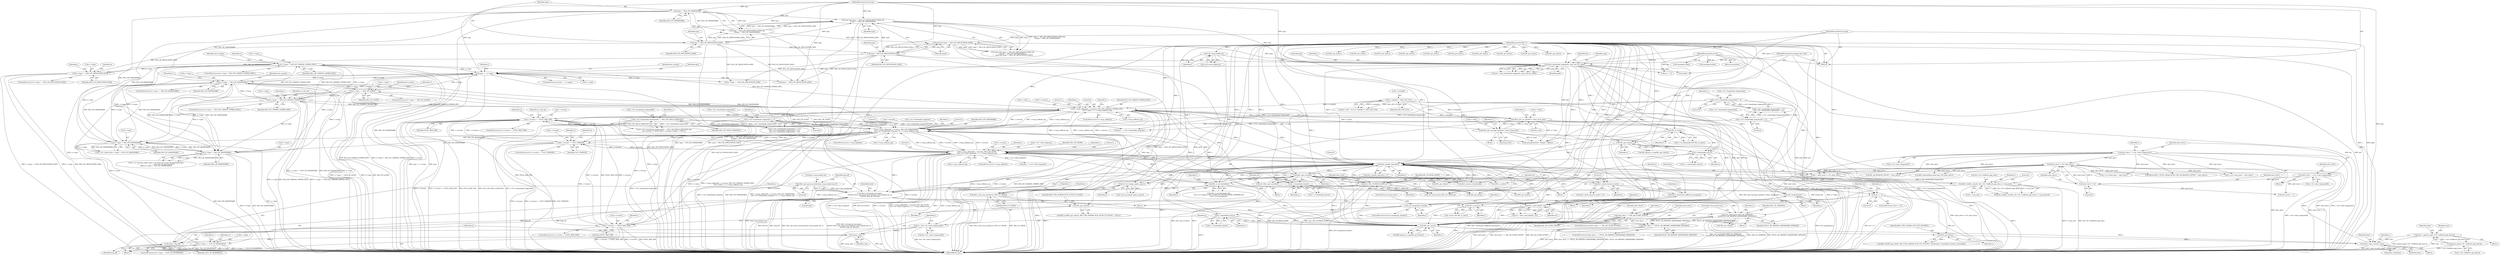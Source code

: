digraph "0_openssl_103b171d8fc282ef435f8de9afbf7782e312961f_3@pointer" {
"1000739" [label="(Call,rr->type == SSL3_RT_APPLICATION_DATA)"];
"1000732" [label="(Call,rr->type != SSL3_RT_CHANGE_CIPHER_SPEC)"];
"1000703" [label="(Call,rr->type == TLS1_RT_HEARTBEAT)"];
"1000672" [label="(Call,rr->type == SSL3_RT_ALERT)"];
"1000641" [label="(Call,rr->type == SSL3_RT_HANDSHAKE)"];
"1000473" [label="(Call,type == rr->type)"];
"1000216" [label="(Call,have_handshake_fragment(s, type, buf, len, peek))"];
"1000185" [label="(Call,ssl3_setup_buffers(s))"];
"1000157" [label="(MethodParameterIn,SSL *s)"];
"1000192" [label="(Call,type && (type != SSL3_RT_APPLICATION_DATA) && \n\t\t(type != SSL3_RT_HANDSHAKE))"];
"1000198" [label="(Call,type != SSL3_RT_HANDSHAKE)"];
"1000195" [label="(Call,type != SSL3_RT_APPLICATION_DATA)"];
"1000158" [label="(MethodParameterIn,int type)"];
"1000194" [label="(Call,(type != SSL3_RT_APPLICATION_DATA) && \n\t\t(type != SSL3_RT_HANDSHAKE))"];
"1000203" [label="(Call,type != SSL3_RT_APPLICATION_DATA)"];
"1000159" [label="(MethodParameterIn,unsigned char *buf)"];
"1000160" [label="(MethodParameterIn,int len)"];
"1000201" [label="(Call,peek && (type != SSL3_RT_APPLICATION_DATA))"];
"1000161" [label="(MethodParameterIn,int peek)"];
"1000401" [label="(Call,rr->type != SSL3_RT_HANDSHAKE)"];
"1000420" [label="(Call,rr->type != SSL3_RT_HANDSHAKE)"];
"1001305" [label="(Call,rr->type == SSL3_RT_CHANGE_CIPHER_SPEC)"];
"1001368" [label="(Call,s->msg_callback(0, s->version, SSL3_RT_CHANGE_CIPHER_SPEC, \n\t\t\t\trr->data, 1, s, s->msg_callback_arg))"];
"1001323" [label="(Call,s->version == DTLS1_BAD_VER)"];
"1000916" [label="(Call,s->msg_callback(0, s->version, SSL3_RT_HANDSHAKE, \n\t\t\t\ts->d1->handshake_fragment, 4, s, s->msg_callback_arg))"];
"1001598" [label="(Call,s->version == TLS1_VERSION)"];
"1001414" [label="(Call,s->version == DTLS1_BAD_VER)"];
"1001067" [label="(Call,s->msg_callback(0, s->version, SSL3_RT_ALERT, \n\t\t\t\ts->d1->alert_fragment, 2, s, s->msg_callback_arg))"];
"1000355" [label="(Call,dtls1_handle_timeout(s))"];
"1001220" [label="(Call,SSL_in_init(s))"];
"1001204" [label="(Call,dtls1_retransmit_message(s,\n\t\t\t\t\t\t\t\t\t\t dtls1_get_queue_priority(frag->msg_header.seq, 0),\n\t\t\t\t\t\t\t\t\t\t frag_off, &found))"];
"1000374" [label="(Call,dtls1_get_record(s))"];
"1001122" [label="(Call,cb(s, SSL_CB_READ_ALERT, j))"];
"1001115" [label="(Call,j = (alert_level << 8) | alert_descr)"];
"1001117" [label="(Call,(alert_level << 8) | alert_descr)"];
"1001118" [label="(Call,alert_level << 8)"];
"1001037" [label="(Call,alert_level = s->d1->alert_fragment[0])"];
"1001047" [label="(Call,alert_descr = s->d1->alert_fragment[1])"];
"1001206" [label="(Call,dtls1_get_queue_priority(frag->msg_header.seq, 0))"];
"1001201" [label="(Call,n2l3(p, frag_off))"];
"1001198" [label="(Call,n2s(p, seq))"];
"1001188" [label="(Call,*p = &(s->d1->alert_fragment[2]))"];
"1000971" [label="(Call,s->handshake_func(s))"];
"1000966" [label="(Call,ssl3_renegotiate_check(s))"];
"1000963" [label="(Call,ssl3_renegotiate(s))"];
"1000934" [label="(Call,SSL_is_init_finished(s))"];
"1000235" [label="(Call,SSL_get_rbio(s))"];
"1000231" [label="(Call,SSL_in_init(s))"];
"1000383" [label="(Call,dtls1_read_failed(s, ret))"];
"1000377" [label="(Call,ret <= 0)"];
"1000372" [label="(Call,ret=dtls1_get_record(s))"];
"1001535" [label="(Call,s->handshake_func(s))"];
"1000428" [label="(Call,dtls1_buffer_record(s, &(s->d1->buffered_app_data), rr->seq_num))"];
"1001223" [label="(Call,ssl3_send_alert(s,SSL3_AL_WARNING,\n\t\t\t\t\t\tDTLS1_AD_MISSING_HANDSHAKE_MESSAGE))"];
"1001181" [label="(Call,alert_descr == DTLS1_AD_MISSING_HANDSHAKE_MESSAGE)"];
"1001139" [label="(Call,alert_descr == SSL_AD_CLOSE_NOTIFY)"];
"1000259" [label="(Call,s->handshake_func(s))"];
"1001426" [label="(Call,SSL_get_wbio(s))"];
"1001410" [label="(Call,dtls1_reset_seq_numbers(s, SSL3_CC_READ))"];
"1001407" [label="(Call,ssl3_do_change_cipher_spec(s))"];
"1001485" [label="(Call,dtls1_retransmit_buffered_messages(s))"];
"1001479" [label="(Call,dtls1_check_timeout_num(s))"];
"1000344" [label="(Call,dtls1_copy_record(s, item))"];
"1000333" [label="(Call,SSL_get_rbio(s))"];
"1000321" [label="(Call,SSL_get_rbio(s))"];
"1000306" [label="(Call,item = pqueue_pop(s->d1->buffered_app_data.q))"];
"1000308" [label="(Call,pqueue_pop(s->d1->buffered_app_data.q))"];
"1000886" [label="(Call,s->d1->handshake_fragment[2] != 0)"];
"1000895" [label="(Call,s->d1->handshake_fragment[3] != 0)"];
"1000844" [label="(Call,s->d1->handshake_fragment[0] == SSL3_MT_HELLO_REQUEST)"];
"1000876" [label="(Call,s->d1->handshake_fragment[1] != 0)"];
"1001316" [label="(Call,dtls1_get_ccs_header(rr->data, &ccs_hdr))"];
"1001447" [label="(Call,dtls1_get_message_header(rr->data, &msg_hdr))"];
"1001344" [label="(Call,rr->data[0] != SSL3_MT_CCS)"];
"1001222" [label="(Block,)"];
"1001225" [label="(Identifier,SSL3_AL_WARNING)"];
"1000204" [label="(Identifier,type)"];
"1000890" [label="(Identifier,s)"];
"1000385" [label="(Identifier,ret)"];
"1000226" [label="(Call,!s->in_handshake && SSL_in_init(s))"];
"1001017" [label="(Call,SSL_get_rbio(s))"];
"1001116" [label="(Identifier,j)"];
"1001165" [label="(Call,SSL_get_rbio(s))"];
"1000645" [label="(Identifier,SSL3_RT_HANDSHAKE)"];
"1001305" [label="(Call,rr->type == SSL3_RT_CHANGE_CIPHER_SPEC)"];
"1001239" [label="(Call,s->s3->fatal_alert = alert_descr)"];
"1000573" [label="(Call,rr->type == SSL3_RT_APPLICATION_DATA)"];
"1000420" [label="(Call,rr->type != SSL3_RT_HANDSHAKE)"];
"1000722" [label="(Call,SSL_get_rbio(s))"];
"1001581" [label="(Call,SSL_get_rbio(s))"];
"1001080" [label="(Call,s->msg_callback_arg)"];
"1000967" [label="(Identifier,s)"];
"1001202" [label="(Identifier,p)"];
"1000203" [label="(Call,type != SSL3_RT_APPLICATION_DATA)"];
"1001451" [label="(Call,&msg_hdr)"];
"1001183" [label="(Identifier,DTLS1_AD_MISSING_HANDSHAKE_MESSAGE)"];
"1000642" [label="(Call,rr->type)"];
"1001406" [label="(Call,!ssl3_do_change_cipher_spec(s))"];
"1000484" [label="(Call,type == SSL3_RT_APPLICATION_DATA)"];
"1000963" [label="(Call,ssl3_renegotiate(s))"];
"1001246" [label="(Call,SSLerr(SSL_F_DTLS1_READ_BYTES, SSL_AD_REASON_OFFSET + alert_descr))"];
"1000257" [label="(Call,i=s->handshake_func(s))"];
"1000731" [label="(ControlStructure,if (rr->type != SSL3_RT_CHANGE_CIPHER_SPEC))"];
"1000357" [label="(Literal,0)"];
"1000970" [label="(Identifier,i)"];
"1000335" [label="(Identifier,BIO_CTRL_DGRAM_SCTP_SET_RCVINFO)"];
"1000630" [label="(Identifier,dest_maxlen)"];
"1000604" [label="(Call,SSL_get_rbio(s))"];
"1000738" [label="(ControlStructure,if (rr->type == SSL3_RT_APPLICATION_DATA))"];
"1001146" [label="(Call,SSL_get_rbio(s))"];
"1001123" [label="(Identifier,s)"];
"1001180" [label="(ControlStructure,if (alert_descr == DTLS1_AD_MISSING_HANDSHAKE_MESSAGE))"];
"1001374" [label="(Call,rr->data)"];
"1000704" [label="(Call,rr->type)"];
"1001445" [label="(Block,)"];
"1001370" [label="(Call,s->version)"];
"1001069" [label="(Call,s->version)"];
"1001079" [label="(Identifier,s)"];
"1000739" [label="(Call,rr->type == SSL3_RT_APPLICATION_DATA)"];
"1000710" [label="(Identifier,s)"];
"1000472" [label="(ControlStructure,if (type == rr->type))"];
"1000201" [label="(Call,peek && (type != SSL3_RT_APPLICATION_DATA))"];
"1000428" [label="(Call,dtls1_buffer_record(s, &(s->d1->buffered_app_data), rr->seq_num))"];
"1001149" [label="(Call,SSL_get_rbio(s))"];
"1001599" [label="(Call,s->version)"];
"1000375" [label="(Identifier,s)"];
"1000875" [label="(Call,(s->d1->handshake_fragment[1] != 0) ||\n\t\t\t(s->d1->handshake_fragment[2] != 0) ||\n\t\t\t(s->d1->handshake_fragment[3] != 0))"];
"1001407" [label="(Call,ssl3_do_change_cipher_spec(s))"];
"1000405" [label="(Identifier,SSL3_RT_HANDSHAKE)"];
"1000927" [label="(Literal,4)"];
"1001147" [label="(Identifier,s)"];
"1000332" [label="(Call,BIO_ctrl(SSL_get_rbio(s), BIO_CTRL_DGRAM_SCTP_SET_RCVINFO, sizeof(rdata->recordinfo), &rdata->recordinfo))"];
"1000676" [label="(Identifier,SSL3_RT_ALERT)"];
"1000473" [label="(Call,type == rr->type)"];
"1000260" [label="(Identifier,s)"];
"1000736" [label="(Identifier,SSL3_RT_CHANGE_CIPHER_SPEC)"];
"1001377" [label="(Literal,1)"];
"1000918" [label="(Call,s->version)"];
"1000371" [label="(Block,)"];
"1001456" [label="(Identifier,rr)"];
"1000876" [label="(Call,s->d1->handshake_fragment[1] != 0)"];
"1001073" [label="(Call,s->d1->alert_fragment)"];
"1001226" [label="(Identifier,DTLS1_AD_MISSING_HANDSHAKE_MESSAGE)"];
"1001203" [label="(Identifier,frag_off)"];
"1001214" [label="(Call,&found)"];
"1001415" [label="(Call,s->version)"];
"1000308" [label="(Call,pqueue_pop(s->d1->buffered_app_data.q))"];
"1000355" [label="(Call,dtls1_handle_timeout(s))"];
"1000972" [label="(Identifier,s)"];
"1001416" [label="(Identifier,s)"];
"1000322" [label="(Identifier,s)"];
"1000743" [label="(Identifier,SSL3_RT_APPLICATION_DATA)"];
"1001221" [label="(Identifier,s)"];
"1000185" [label="(Call,ssl3_setup_buffers(s))"];
"1000935" [label="(Identifier,s)"];
"1000199" [label="(Identifier,type)"];
"1001140" [label="(Identifier,alert_descr)"];
"1001323" [label="(Call,s->version == DTLS1_BAD_VER)"];
"1000570" [label="(Call,SSL_get_rbio(s))"];
"1001485" [label="(Call,dtls1_retransmit_buffered_messages(s))"];
"1001422" [label="(Identifier,s)"];
"1000679" [label="(Identifier,dest_maxlen)"];
"1000732" [label="(Call,rr->type != SSL3_RT_CHANGE_CIPHER_SPEC)"];
"1000734" [label="(Identifier,rr)"];
"1000596" [label="(Call,SSL_get_rbio(s))"];
"1000194" [label="(Call,(type != SSL3_RT_APPLICATION_DATA) && \n\t\t(type != SSL3_RT_HANDSHAKE))"];
"1001602" [label="(Identifier,TLS1_VERSION)"];
"1001378" [label="(Identifier,s)"];
"1001131" [label="(Call,s->s3->warn_alert = alert_descr)"];
"1001212" [label="(Literal,0)"];
"1000740" [label="(Call,rr->type)"];
"1000969" [label="(Call,i=s->handshake_func(s))"];
"1001606" [label="(Identifier,rr)"];
"1001533" [label="(Call,i=s->handshake_func(s))"];
"1000770" [label="(Identifier,al)"];
"1000671" [label="(ControlStructure,if (rr->type == SSL3_RT_ALERT))"];
"1001325" [label="(Identifier,s)"];
"1000885" [label="(Call,(s->d1->handshake_fragment[2] != 0) ||\n\t\t\t(s->d1->handshake_fragment[3] != 0))"];
"1000912" [label="(ControlStructure,if (s->msg_callback))"];
"1001121" [label="(Identifier,alert_descr)"];
"1001201" [label="(Call,n2l3(p, frag_off))"];
"1000424" [label="(Identifier,SSL3_RT_HANDSHAKE)"];
"1000884" [label="(Literal,0)"];
"1001119" [label="(Identifier,alert_level)"];
"1000381" [label="(Call,ret = dtls1_read_failed(s, ret))"];
"1000333" [label="(Call,SSL_get_rbio(s))"];
"1001344" [label="(Call,rr->data[0] != SSL3_MT_CCS)"];
"1001338" [label="(Call,(rr->off != 0) || (rr->data[0] != SSL3_MT_CCS))"];
"1000429" [label="(Identifier,s)"];
"1000159" [label="(MethodParameterIn,unsigned char *buf)"];
"1000198" [label="(Call,type != SSL3_RT_HANDSHAKE)"];
"1000191" [label="(Call,(type && (type != SSL3_RT_APPLICATION_DATA) && \n\t\t(type != SSL3_RT_HANDSHAKE)) ||\n\t    (peek && (type != SSL3_RT_APPLICATION_DATA)))"];
"1000537" [label="(Call,!peek)"];
"1001206" [label="(Call,dtls1_get_queue_priority(frag->msg_header.seq, 0))"];
"1000755" [label="(Call,SSL_get_rbio(s))"];
"1001248" [label="(Call,SSL_AD_REASON_OFFSET + alert_descr)"];
"1000439" [label="(Literal,0)"];
"1000922" [label="(Call,s->d1->handshake_fragment)"];
"1000217" [label="(Identifier,s)"];
"1001181" [label="(Call,alert_descr == DTLS1_AD_MISSING_HANDSHAKE_MESSAGE)"];
"1001486" [label="(Identifier,s)"];
"1000157" [label="(MethodParameterIn,SSL *s)"];
"1001125" [label="(Identifier,j)"];
"1001489" [label="(Identifier,rr)"];
"1000899" [label="(Identifier,s)"];
"1000345" [label="(Identifier,s)"];
"1000259" [label="(Call,s->handshake_func(s))"];
"1001707" [label="(MethodReturn,int)"];
"1000672" [label="(Call,rr->type == SSL3_RT_ALERT)"];
"1001418" [label="(Identifier,DTLS1_BAD_VER)"];
"1001204" [label="(Call,dtls1_retransmit_message(s,\n\t\t\t\t\t\t\t\t\t\t dtls1_get_queue_priority(frag->msg_header.seq, 0),\n\t\t\t\t\t\t\t\t\t\t frag_off, &found))"];
"1001217" [label="(Call,! found  && SSL_in_init(s))"];
"1000964" [label="(Identifier,s)"];
"1000376" [label="(ControlStructure,if (ret <= 0))"];
"1001536" [label="(Identifier,s)"];
"1000382" [label="(Identifier,ret)"];
"1000384" [label="(Identifier,s)"];
"1001200" [label="(Identifier,seq)"];
"1000235" [label="(Call,SSL_get_rbio(s))"];
"1000741" [label="(Identifier,rr)"];
"1001168" [label="(Call,SSL_get_rbio(s))"];
"1000306" [label="(Call,item = pqueue_pop(s->d1->buffered_app_data.q))"];
"1000733" [label="(Call,rr->type)"];
"1001414" [label="(Call,s->version == DTLS1_BAD_VER)"];
"1001190" [label="(Call,&(s->d1->alert_fragment[2]))"];
"1000843" [label="(Call,(s->d1->handshake_fragment[0] == SSL3_MT_HELLO_REQUEST) &&\n\t\t(s->session != NULL) && (s->session->cipher != NULL))"];
"1000886" [label="(Call,s->d1->handshake_fragment[2] != 0)"];
"1001189" [label="(Identifier,p)"];
"1000916" [label="(Call,s->msg_callback(0, s->version, SSL3_RT_HANDSHAKE, \n\t\t\t\ts->d1->handshake_fragment, 4, s, s->msg_callback_arg))"];
"1001410" [label="(Call,dtls1_reset_seq_numbers(s, SSL3_CC_READ))"];
"1001047" [label="(Call,alert_descr = s->d1->alert_fragment[1])"];
"1001072" [label="(Identifier,SSL3_RT_ALERT)"];
"1001120" [label="(Literal,8)"];
"1000232" [label="(Identifier,s)"];
"1001037" [label="(Call,alert_level = s->d1->alert_fragment[0])"];
"1000334" [label="(Identifier,s)"];
"1000216" [label="(Call,have_handshake_fragment(s, type, buf, len, peek))"];
"1001304" [label="(ControlStructure,if (rr->type == SSL3_RT_CHANGE_CIPHER_SPEC))"];
"1000474" [label="(Identifier,type)"];
"1001306" [label="(Call,rr->type)"];
"1000427" [label="(Call,dtls1_buffer_record(s, &(s->d1->buffered_app_data), rr->seq_num)<0)"];
"1001138" [label="(ControlStructure,if (alert_descr == SSL_AD_CLOSE_NOTIFY))"];
"1001124" [label="(Identifier,SSL_CB_READ_ALERT)"];
"1001476" [label="(Block,)"];
"1001223" [label="(Call,ssl3_send_alert(s,SSL3_AL_WARNING,\n\t\t\t\t\t\tDTLS1_AD_MISSING_HANDSHAKE_MESSAGE))"];
"1000705" [label="(Identifier,rr)"];
"1000971" [label="(Call,s->handshake_func(s))"];
"1000928" [label="(Identifier,s)"];
"1000379" [label="(Literal,0)"];
"1000655" [label="(Call,dest = s->d1->handshake_fragment)"];
"1000903" [label="(Literal,0)"];
"1001039" [label="(Call,s->d1->alert_fragment[0])"];
"1000161" [label="(MethodParameterIn,int peek)"];
"1001413" [label="(ControlStructure,if (s->version == DTLS1_BAD_VER))"];
"1001063" [label="(ControlStructure,if (s->msg_callback))"];
"1001184" [label="(Block,)"];
"1000951" [label="(Block,)"];
"1001480" [label="(Identifier,s)"];
"1001317" [label="(Call,rr->data)"];
"1001284" [label="(ControlStructure,goto start;)"];
"1000709" [label="(Call,dtls1_process_heartbeat(s))"];
"1001322" [label="(ControlStructure,if (s->version == DTLS1_BAD_VER))"];
"1000856" [label="(Identifier,s)"];
"1001425" [label="(Call,BIO_ctrl(SSL_get_wbio(s), BIO_CTRL_DGRAM_SCTP_AUTH_CCS_RCVD, 1, NULL))"];
"1000641" [label="(Call,rr->type == SSL3_RT_HANDSHAKE)"];
"1000200" [label="(Identifier,SSL3_RT_HANDSHAKE)"];
"1000186" [label="(Identifier,s)"];
"1000184" [label="(Call,!ssl3_setup_buffers(s))"];
"1001447" [label="(Call,dtls1_get_message_header(rr->data, &msg_hdr))"];
"1000525" [label="(Call,memcpy(buf,&(rr->data[rr->off]),n))"];
"1000934" [label="(Call,SSL_is_init_finished(s))"];
"1000195" [label="(Call,type != SSL3_RT_APPLICATION_DATA)"];
"1000383" [label="(Call,dtls1_read_failed(s, ret))"];
"1000966" [label="(Call,ssl3_renegotiate_check(s))"];
"1001327" [label="(Identifier,DTLS1_BAD_VER)"];
"1001114" [label="(Block,)"];
"1001141" [label="(Identifier,SSL_AD_CLOSE_NOTIFY)"];
"1000309" [label="(Call,s->d1->buffered_app_data.q)"];
"1000877" [label="(Call,s->d1->handshake_fragment[1])"];
"1001428" [label="(Identifier,BIO_CTRL_DGRAM_SCTP_AUTH_CCS_RCVD)"];
"1001364" [label="(ControlStructure,if (s->msg_callback))"];
"1001199" [label="(Identifier,p)"];
"1000377" [label="(Call,ret <= 0)"];
"1000344" [label="(Call,dtls1_copy_record(s, item))"];
"1001329" [label="(Identifier,ccs_hdr_len)"];
"1000844" [label="(Call,s->d1->handshake_fragment[0] == SSL3_MT_HELLO_REQUEST)"];
"1001597" [label="(ControlStructure,if (s->version == TLS1_VERSION))"];
"1000234" [label="(Call,BIO_dgram_is_sctp(SSL_get_rbio(s)))"];
"1000475" [label="(Call,rr->type)"];
"1000197" [label="(Identifier,SSL3_RT_APPLICATION_DATA)"];
"1001345" [label="(Call,rr->data[0])"];
"1000374" [label="(Call,dtls1_get_record(s))"];
"1001448" [label="(Call,rr->data)"];
"1000895" [label="(Call,s->d1->handshake_fragment[3] != 0)"];
"1000318" [label="(Block,)"];
"1000614" [label="(Call,SSL_get_rbio(s))"];
"1001220" [label="(Call,SSL_in_init(s))"];
"1001369" [label="(Literal,0)"];
"1001611" [label="(Identifier,al)"];
"1001067" [label="(Call,s->msg_callback(0, s->version, SSL3_RT_ALERT, \n\t\t\t\ts->d1->alert_fragment, 2, s, s->msg_callback_arg))"];
"1001408" [label="(Identifier,s)"];
"1001026" [label="(ControlStructure,goto start;)"];
"1000351" [label="(Call,pitem_free(item))"];
"1000522" [label="(Call,(unsigned int)len)"];
"1001478" [label="(Call,dtls1_check_timeout_num(s) < 0)"];
"1000158" [label="(MethodParameterIn,int type)"];
"1000196" [label="(Identifier,type)"];
"1001219" [label="(Identifier,found)"];
"1000346" [label="(Identifier,item)"];
"1000349" [label="(Identifier,item)"];
"1001139" [label="(Call,alert_descr == SSL_AD_CLOSE_NOTIFY)"];
"1000304" [label="(Block,)"];
"1000917" [label="(Literal,0)"];
"1001086" [label="(Identifier,s)"];
"1001128" [label="(Identifier,alert_level)"];
"1001115" [label="(Call,j = (alert_level << 8) | alert_descr)"];
"1000401" [label="(Call,rr->type != SSL3_RT_HANDSHAKE)"];
"1000725" [label="(Call,SSL_get_rbio(s))"];
"1001078" [label="(Literal,2)"];
"1000193" [label="(Identifier,type)"];
"1001309" [label="(Identifier,SSL3_RT_CHANGE_CIPHER_SPEC)"];
"1000896" [label="(Call,s->d1->handshake_fragment[3])"];
"1000320" [label="(Call,BIO_dgram_is_sctp(SSL_get_rbio(s)))"];
"1000414" [label="(Call,s->s3->change_cipher_spec /* set when we receive ChangeCipherSpec,\n\t                               * reset by ssl3_get_finished */\n\t\t&& (rr->type != SSL3_RT_HANDSHAKE))"];
"1001412" [label="(Identifier,SSL3_CC_READ)"];
"1001535" [label="(Call,s->handshake_func(s))"];
"1000921" [label="(Identifier,SSL3_RT_HANDSHAKE)"];
"1000192" [label="(Call,type && (type != SSL3_RT_APPLICATION_DATA) && \n\t\t(type != SSL3_RT_HANDSHAKE))"];
"1000378" [label="(Identifier,ret)"];
"1000599" [label="(Call,SSL_get_rbio(s))"];
"1001479" [label="(Call,dtls1_check_timeout_num(s))"];
"1000703" [label="(Call,rr->type == TLS1_RT_HEARTBEAT)"];
"1000321" [label="(Call,SSL_get_rbio(s))"];
"1001122" [label="(Call,cb(s, SSL_CB_READ_ALERT, j))"];
"1000220" [label="(Identifier,len)"];
"1000372" [label="(Call,ret=dtls1_get_record(s))"];
"1001205" [label="(Identifier,s)"];
"1001127" [label="(Call,alert_level == 1)"];
"1000436" [label="(Call,rr->seq_num)"];
"1000218" [label="(Identifier,type)"];
"1001224" [label="(Identifier,s)"];
"1001320" [label="(Call,&ccs_hdr)"];
"1001117" [label="(Call,(alert_level << 8) | alert_descr)"];
"1001350" [label="(Identifier,SSL3_MT_CCS)"];
"1001188" [label="(Call,*p = &(s->d1->alert_fragment[2]))"];
"1000941" [label="(Identifier,s)"];
"1000648" [label="(Identifier,dest_maxlen)"];
"1001598" [label="(Call,s->version == TLS1_VERSION)"];
"1000929" [label="(Call,s->msg_callback_arg)"];
"1000354" [label="(Call,dtls1_handle_timeout(s) > 0)"];
"1000640" [label="(ControlStructure,if (rr->type == SSL3_RT_HANDSHAKE))"];
"1001068" [label="(Literal,0)"];
"1001699" [label="(Call,ssl3_send_alert(s,SSL3_AL_FATAL,al))"];
"1001207" [label="(Call,frag->msg_header.seq)"];
"1000686" [label="(Call,dest = s->d1->alert_fragment)"];
"1000508" [label="(Call,(unsigned int)len)"];
"1001386" [label="(Identifier,s)"];
"1000219" [label="(Identifier,buf)"];
"1000933" [label="(Call,SSL_is_init_finished(s) &&\n\t\t\t!(s->s3->flags & SSL3_FLAGS_NO_RENEGOTIATE_CIPHERS) &&\n\t\t\t!s->s3->renegotiate)"];
"1001213" [label="(Identifier,frag_off)"];
"1000852" [label="(Identifier,SSL3_MT_HELLO_REQUEST)"];
"1000707" [label="(Identifier,TLS1_RT_HEARTBEAT)"];
"1000214" [label="(Call,ret = have_handshake_fragment(s, type, buf, len, peek))"];
"1000395" [label="(Call,s->d1->listen && rr->type != SSL3_RT_HANDSHAKE)"];
"1001048" [label="(Identifier,alert_descr)"];
"1001198" [label="(Call,n2s(p, seq))"];
"1001310" [label="(Block,)"];
"1001059" [label="(Identifier,s)"];
"1000205" [label="(Identifier,SSL3_RT_APPLICATION_DATA)"];
"1000402" [label="(Call,rr->type)"];
"1001251" [label="(Call,BIO_snprintf(tmp,sizeof tmp,\"%d\",alert_descr))"];
"1000501" [label="(Call,len <= 0)"];
"1000236" [label="(Identifier,s)"];
"1001038" [label="(Identifier,alert_level)"];
"1000674" [label="(Identifier,rr)"];
"1001481" [label="(Literal,0)"];
"1000845" [label="(Call,s->d1->handshake_fragment[0])"];
"1001411" [label="(Identifier,s)"];
"1001324" [label="(Call,s->version)"];
"1001427" [label="(Identifier,s)"];
"1000749" [label="(Identifier,s)"];
"1000221" [label="(Identifier,peek)"];
"1000231" [label="(Call,SSL_in_init(s))"];
"1000356" [label="(Identifier,s)"];
"1000373" [label="(Identifier,ret)"];
"1000887" [label="(Call,s->d1->handshake_fragment[2])"];
"1000482" [label="(Identifier,s)"];
"1001118" [label="(Call,alert_level << 8)"];
"1001316" [label="(Call,dtls1_get_ccs_header(rr->data, &ccs_hdr))"];
"1001437" [label="(Identifier,s)"];
"1001182" [label="(Identifier,alert_descr)"];
"1001426" [label="(Call,SSL_get_wbio(s))"];
"1000894" [label="(Literal,0)"];
"1000430" [label="(Call,&(s->d1->buffered_app_data))"];
"1000702" [label="(ControlStructure,if (rr->type == TLS1_RT_HEARTBEAT))"];
"1000504" [label="(Return,return(len);)"];
"1000421" [label="(Call,rr->type)"];
"1000965" [label="(ControlStructure,if (ssl3_renegotiate_check(s)))"];
"1001373" [label="(Identifier,SSL3_RT_CHANGE_CIPHER_SPEC)"];
"1001379" [label="(Call,s->msg_callback_arg)"];
"1000398" [label="(Identifier,s)"];
"1000673" [label="(Call,rr->type)"];
"1000317" [label="(Identifier,item)"];
"1000160" [label="(MethodParameterIn,int len)"];
"1001049" [label="(Call,s->d1->alert_fragment[1])"];
"1000307" [label="(Identifier,item)"];
"1000202" [label="(Identifier,peek)"];
"1000481" [label="(Call,SSL_in_init(s))"];
"1001314" [label="(Identifier,ccs_hdr_len)"];
"1001335" [label="(Identifier,rr)"];
"1001368" [label="(Call,s->msg_callback(0, s->version, SSL3_RT_CHANGE_CIPHER_SPEC, \n\t\t\t\trr->data, 1, s, s->msg_callback_arg))"];
"1001035" [label="(Block,)"];
"1000778" [label="(Identifier,dest_maxlen)"];
"1000739" -> "1000738"  [label="AST: "];
"1000739" -> "1000743"  [label="CFG: "];
"1000740" -> "1000739"  [label="AST: "];
"1000743" -> "1000739"  [label="AST: "];
"1000749" -> "1000739"  [label="CFG: "];
"1000770" -> "1000739"  [label="CFG: "];
"1000739" -> "1001707"  [label="DDG: rr->type == SSL3_RT_APPLICATION_DATA"];
"1000739" -> "1001707"  [label="DDG: rr->type"];
"1000739" -> "1001707"  [label="DDG: SSL3_RT_APPLICATION_DATA"];
"1000732" -> "1000739"  [label="DDG: rr->type"];
"1000195" -> "1000739"  [label="DDG: SSL3_RT_APPLICATION_DATA"];
"1000203" -> "1000739"  [label="DDG: SSL3_RT_APPLICATION_DATA"];
"1000732" -> "1000731"  [label="AST: "];
"1000732" -> "1000736"  [label="CFG: "];
"1000733" -> "1000732"  [label="AST: "];
"1000736" -> "1000732"  [label="AST: "];
"1000741" -> "1000732"  [label="CFG: "];
"1000778" -> "1000732"  [label="CFG: "];
"1000732" -> "1001707"  [label="DDG: SSL3_RT_CHANGE_CIPHER_SPEC"];
"1000732" -> "1001707"  [label="DDG: rr->type != SSL3_RT_CHANGE_CIPHER_SPEC"];
"1000732" -> "1001707"  [label="DDG: rr->type"];
"1000732" -> "1000401"  [label="DDG: rr->type"];
"1000732" -> "1000420"  [label="DDG: rr->type"];
"1000732" -> "1000473"  [label="DDG: rr->type"];
"1000703" -> "1000732"  [label="DDG: rr->type"];
"1001368" -> "1000732"  [label="DDG: SSL3_RT_CHANGE_CIPHER_SPEC"];
"1001305" -> "1000732"  [label="DDG: SSL3_RT_CHANGE_CIPHER_SPEC"];
"1000732" -> "1001305"  [label="DDG: rr->type"];
"1000732" -> "1001305"  [label="DDG: SSL3_RT_CHANGE_CIPHER_SPEC"];
"1000703" -> "1000702"  [label="AST: "];
"1000703" -> "1000707"  [label="CFG: "];
"1000704" -> "1000703"  [label="AST: "];
"1000707" -> "1000703"  [label="AST: "];
"1000710" -> "1000703"  [label="CFG: "];
"1000734" -> "1000703"  [label="CFG: "];
"1000703" -> "1001707"  [label="DDG: rr->type == TLS1_RT_HEARTBEAT"];
"1000703" -> "1001707"  [label="DDG: TLS1_RT_HEARTBEAT"];
"1000703" -> "1001707"  [label="DDG: rr->type"];
"1000672" -> "1000703"  [label="DDG: rr->type"];
"1000672" -> "1000671"  [label="AST: "];
"1000672" -> "1000676"  [label="CFG: "];
"1000673" -> "1000672"  [label="AST: "];
"1000676" -> "1000672"  [label="AST: "];
"1000679" -> "1000672"  [label="CFG: "];
"1000705" -> "1000672"  [label="CFG: "];
"1000672" -> "1001707"  [label="DDG: SSL3_RT_ALERT"];
"1000672" -> "1001707"  [label="DDG: rr->type == SSL3_RT_ALERT"];
"1000672" -> "1001707"  [label="DDG: rr->type"];
"1000672" -> "1000401"  [label="DDG: rr->type"];
"1000672" -> "1000420"  [label="DDG: rr->type"];
"1000672" -> "1000473"  [label="DDG: rr->type"];
"1000641" -> "1000672"  [label="DDG: rr->type"];
"1001067" -> "1000672"  [label="DDG: SSL3_RT_ALERT"];
"1000672" -> "1001067"  [label="DDG: SSL3_RT_ALERT"];
"1000672" -> "1001305"  [label="DDG: rr->type"];
"1000641" -> "1000640"  [label="AST: "];
"1000641" -> "1000645"  [label="CFG: "];
"1000642" -> "1000641"  [label="AST: "];
"1000645" -> "1000641"  [label="AST: "];
"1000648" -> "1000641"  [label="CFG: "];
"1000674" -> "1000641"  [label="CFG: "];
"1000641" -> "1001707"  [label="DDG: rr->type == SSL3_RT_HANDSHAKE"];
"1000641" -> "1001707"  [label="DDG: SSL3_RT_HANDSHAKE"];
"1000641" -> "1001707"  [label="DDG: rr->type"];
"1000641" -> "1000401"  [label="DDG: rr->type"];
"1000641" -> "1000401"  [label="DDG: SSL3_RT_HANDSHAKE"];
"1000641" -> "1000420"  [label="DDG: rr->type"];
"1000641" -> "1000420"  [label="DDG: SSL3_RT_HANDSHAKE"];
"1000641" -> "1000473"  [label="DDG: rr->type"];
"1000473" -> "1000641"  [label="DDG: rr->type"];
"1000401" -> "1000641"  [label="DDG: SSL3_RT_HANDSHAKE"];
"1000198" -> "1000641"  [label="DDG: SSL3_RT_HANDSHAKE"];
"1000916" -> "1000641"  [label="DDG: SSL3_RT_HANDSHAKE"];
"1000420" -> "1000641"  [label="DDG: SSL3_RT_HANDSHAKE"];
"1000641" -> "1000916"  [label="DDG: SSL3_RT_HANDSHAKE"];
"1000641" -> "1001305"  [label="DDG: rr->type"];
"1000473" -> "1000472"  [label="AST: "];
"1000473" -> "1000475"  [label="CFG: "];
"1000474" -> "1000473"  [label="AST: "];
"1000475" -> "1000473"  [label="AST: "];
"1000482" -> "1000473"  [label="CFG: "];
"1000630" -> "1000473"  [label="CFG: "];
"1000473" -> "1001707"  [label="DDG: type"];
"1000473" -> "1001707"  [label="DDG: rr->type"];
"1000473" -> "1001707"  [label="DDG: type == rr->type"];
"1000216" -> "1000473"  [label="DDG: type"];
"1000158" -> "1000473"  [label="DDG: type"];
"1000401" -> "1000473"  [label="DDG: rr->type"];
"1000420" -> "1000473"  [label="DDG: rr->type"];
"1001305" -> "1000473"  [label="DDG: rr->type"];
"1000473" -> "1000484"  [label="DDG: type"];
"1000473" -> "1000573"  [label="DDG: rr->type"];
"1000216" -> "1000214"  [label="AST: "];
"1000216" -> "1000221"  [label="CFG: "];
"1000217" -> "1000216"  [label="AST: "];
"1000218" -> "1000216"  [label="AST: "];
"1000219" -> "1000216"  [label="AST: "];
"1000220" -> "1000216"  [label="AST: "];
"1000221" -> "1000216"  [label="AST: "];
"1000214" -> "1000216"  [label="CFG: "];
"1000216" -> "1001707"  [label="DDG: peek"];
"1000216" -> "1001707"  [label="DDG: buf"];
"1000216" -> "1001707"  [label="DDG: s"];
"1000216" -> "1001707"  [label="DDG: type"];
"1000216" -> "1001707"  [label="DDG: len"];
"1000216" -> "1000214"  [label="DDG: type"];
"1000216" -> "1000214"  [label="DDG: s"];
"1000216" -> "1000214"  [label="DDG: buf"];
"1000216" -> "1000214"  [label="DDG: peek"];
"1000216" -> "1000214"  [label="DDG: len"];
"1000185" -> "1000216"  [label="DDG: s"];
"1000157" -> "1000216"  [label="DDG: s"];
"1000192" -> "1000216"  [label="DDG: type"];
"1000203" -> "1000216"  [label="DDG: type"];
"1000158" -> "1000216"  [label="DDG: type"];
"1000159" -> "1000216"  [label="DDG: buf"];
"1000160" -> "1000216"  [label="DDG: len"];
"1000201" -> "1000216"  [label="DDG: peek"];
"1000161" -> "1000216"  [label="DDG: peek"];
"1000216" -> "1000231"  [label="DDG: s"];
"1000216" -> "1000235"  [label="DDG: s"];
"1000216" -> "1000259"  [label="DDG: s"];
"1000216" -> "1000321"  [label="DDG: s"];
"1000216" -> "1000355"  [label="DDG: s"];
"1000216" -> "1000501"  [label="DDG: len"];
"1000216" -> "1000525"  [label="DDG: buf"];
"1000216" -> "1000537"  [label="DDG: peek"];
"1000185" -> "1000184"  [label="AST: "];
"1000185" -> "1000186"  [label="CFG: "];
"1000186" -> "1000185"  [label="AST: "];
"1000184" -> "1000185"  [label="CFG: "];
"1000185" -> "1001707"  [label="DDG: s"];
"1000185" -> "1000184"  [label="DDG: s"];
"1000157" -> "1000185"  [label="DDG: s"];
"1000157" -> "1000156"  [label="AST: "];
"1000157" -> "1001707"  [label="DDG: s"];
"1000157" -> "1000231"  [label="DDG: s"];
"1000157" -> "1000235"  [label="DDG: s"];
"1000157" -> "1000259"  [label="DDG: s"];
"1000157" -> "1000321"  [label="DDG: s"];
"1000157" -> "1000333"  [label="DDG: s"];
"1000157" -> "1000344"  [label="DDG: s"];
"1000157" -> "1000355"  [label="DDG: s"];
"1000157" -> "1000374"  [label="DDG: s"];
"1000157" -> "1000383"  [label="DDG: s"];
"1000157" -> "1000428"  [label="DDG: s"];
"1000157" -> "1000481"  [label="DDG: s"];
"1000157" -> "1000570"  [label="DDG: s"];
"1000157" -> "1000596"  [label="DDG: s"];
"1000157" -> "1000599"  [label="DDG: s"];
"1000157" -> "1000604"  [label="DDG: s"];
"1000157" -> "1000614"  [label="DDG: s"];
"1000157" -> "1000709"  [label="DDG: s"];
"1000157" -> "1000722"  [label="DDG: s"];
"1000157" -> "1000725"  [label="DDG: s"];
"1000157" -> "1000755"  [label="DDG: s"];
"1000157" -> "1000916"  [label="DDG: s"];
"1000157" -> "1000934"  [label="DDG: s"];
"1000157" -> "1000963"  [label="DDG: s"];
"1000157" -> "1000966"  [label="DDG: s"];
"1000157" -> "1000971"  [label="DDG: s"];
"1000157" -> "1001017"  [label="DDG: s"];
"1000157" -> "1001067"  [label="DDG: s"];
"1000157" -> "1001122"  [label="DDG: s"];
"1000157" -> "1001146"  [label="DDG: s"];
"1000157" -> "1001149"  [label="DDG: s"];
"1000157" -> "1001165"  [label="DDG: s"];
"1000157" -> "1001168"  [label="DDG: s"];
"1000157" -> "1001204"  [label="DDG: s"];
"1000157" -> "1001220"  [label="DDG: s"];
"1000157" -> "1001223"  [label="DDG: s"];
"1000157" -> "1001368"  [label="DDG: s"];
"1000157" -> "1001407"  [label="DDG: s"];
"1000157" -> "1001410"  [label="DDG: s"];
"1000157" -> "1001426"  [label="DDG: s"];
"1000157" -> "1001479"  [label="DDG: s"];
"1000157" -> "1001485"  [label="DDG: s"];
"1000157" -> "1001535"  [label="DDG: s"];
"1000157" -> "1001581"  [label="DDG: s"];
"1000157" -> "1001699"  [label="DDG: s"];
"1000192" -> "1000191"  [label="AST: "];
"1000192" -> "1000193"  [label="CFG: "];
"1000192" -> "1000194"  [label="CFG: "];
"1000193" -> "1000192"  [label="AST: "];
"1000194" -> "1000192"  [label="AST: "];
"1000202" -> "1000192"  [label="CFG: "];
"1000191" -> "1000192"  [label="CFG: "];
"1000192" -> "1001707"  [label="DDG: (type != SSL3_RT_APPLICATION_DATA) && \n\t\t(type != SSL3_RT_HANDSHAKE)"];
"1000192" -> "1001707"  [label="DDG: type"];
"1000192" -> "1000191"  [label="DDG: type"];
"1000192" -> "1000191"  [label="DDG: (type != SSL3_RT_APPLICATION_DATA) && \n\t\t(type != SSL3_RT_HANDSHAKE)"];
"1000198" -> "1000192"  [label="DDG: type"];
"1000195" -> "1000192"  [label="DDG: type"];
"1000158" -> "1000192"  [label="DDG: type"];
"1000194" -> "1000192"  [label="DDG: type != SSL3_RT_APPLICATION_DATA"];
"1000194" -> "1000192"  [label="DDG: type != SSL3_RT_HANDSHAKE"];
"1000192" -> "1000203"  [label="DDG: type"];
"1000198" -> "1000194"  [label="AST: "];
"1000198" -> "1000200"  [label="CFG: "];
"1000199" -> "1000198"  [label="AST: "];
"1000200" -> "1000198"  [label="AST: "];
"1000194" -> "1000198"  [label="CFG: "];
"1000198" -> "1001707"  [label="DDG: SSL3_RT_HANDSHAKE"];
"1000198" -> "1000194"  [label="DDG: type"];
"1000198" -> "1000194"  [label="DDG: SSL3_RT_HANDSHAKE"];
"1000195" -> "1000198"  [label="DDG: type"];
"1000158" -> "1000198"  [label="DDG: type"];
"1000198" -> "1000401"  [label="DDG: SSL3_RT_HANDSHAKE"];
"1000198" -> "1000420"  [label="DDG: SSL3_RT_HANDSHAKE"];
"1000195" -> "1000194"  [label="AST: "];
"1000195" -> "1000197"  [label="CFG: "];
"1000196" -> "1000195"  [label="AST: "];
"1000197" -> "1000195"  [label="AST: "];
"1000199" -> "1000195"  [label="CFG: "];
"1000194" -> "1000195"  [label="CFG: "];
"1000195" -> "1001707"  [label="DDG: SSL3_RT_APPLICATION_DATA"];
"1000195" -> "1000194"  [label="DDG: type"];
"1000195" -> "1000194"  [label="DDG: SSL3_RT_APPLICATION_DATA"];
"1000158" -> "1000195"  [label="DDG: type"];
"1000195" -> "1000203"  [label="DDG: SSL3_RT_APPLICATION_DATA"];
"1000195" -> "1000484"  [label="DDG: SSL3_RT_APPLICATION_DATA"];
"1000195" -> "1000573"  [label="DDG: SSL3_RT_APPLICATION_DATA"];
"1000158" -> "1000156"  [label="AST: "];
"1000158" -> "1001707"  [label="DDG: type"];
"1000158" -> "1000203"  [label="DDG: type"];
"1000158" -> "1000484"  [label="DDG: type"];
"1000194" -> "1001707"  [label="DDG: type != SSL3_RT_APPLICATION_DATA"];
"1000194" -> "1001707"  [label="DDG: type != SSL3_RT_HANDSHAKE"];
"1000194" -> "1000201"  [label="DDG: type != SSL3_RT_APPLICATION_DATA"];
"1000203" -> "1000201"  [label="AST: "];
"1000203" -> "1000205"  [label="CFG: "];
"1000204" -> "1000203"  [label="AST: "];
"1000205" -> "1000203"  [label="AST: "];
"1000201" -> "1000203"  [label="CFG: "];
"1000203" -> "1001707"  [label="DDG: SSL3_RT_APPLICATION_DATA"];
"1000203" -> "1001707"  [label="DDG: type"];
"1000203" -> "1000201"  [label="DDG: type"];
"1000203" -> "1000201"  [label="DDG: SSL3_RT_APPLICATION_DATA"];
"1000203" -> "1000484"  [label="DDG: SSL3_RT_APPLICATION_DATA"];
"1000203" -> "1000573"  [label="DDG: SSL3_RT_APPLICATION_DATA"];
"1000159" -> "1000156"  [label="AST: "];
"1000159" -> "1001707"  [label="DDG: buf"];
"1000159" -> "1000525"  [label="DDG: buf"];
"1000160" -> "1000156"  [label="AST: "];
"1000160" -> "1001707"  [label="DDG: len"];
"1000160" -> "1000501"  [label="DDG: len"];
"1000160" -> "1000504"  [label="DDG: len"];
"1000160" -> "1000508"  [label="DDG: len"];
"1000160" -> "1000522"  [label="DDG: len"];
"1000201" -> "1000191"  [label="AST: "];
"1000201" -> "1000202"  [label="CFG: "];
"1000202" -> "1000201"  [label="AST: "];
"1000191" -> "1000201"  [label="CFG: "];
"1000201" -> "1001707"  [label="DDG: type != SSL3_RT_APPLICATION_DATA"];
"1000201" -> "1001707"  [label="DDG: peek"];
"1000201" -> "1000191"  [label="DDG: peek"];
"1000201" -> "1000191"  [label="DDG: type != SSL3_RT_APPLICATION_DATA"];
"1000161" -> "1000201"  [label="DDG: peek"];
"1000161" -> "1000156"  [label="AST: "];
"1000161" -> "1001707"  [label="DDG: peek"];
"1000161" -> "1000537"  [label="DDG: peek"];
"1000401" -> "1000395"  [label="AST: "];
"1000401" -> "1000405"  [label="CFG: "];
"1000402" -> "1000401"  [label="AST: "];
"1000405" -> "1000401"  [label="AST: "];
"1000395" -> "1000401"  [label="CFG: "];
"1000401" -> "1001707"  [label="DDG: SSL3_RT_HANDSHAKE"];
"1000401" -> "1001707"  [label="DDG: rr->type"];
"1000401" -> "1000395"  [label="DDG: rr->type"];
"1000401" -> "1000395"  [label="DDG: SSL3_RT_HANDSHAKE"];
"1000420" -> "1000401"  [label="DDG: rr->type"];
"1000420" -> "1000401"  [label="DDG: SSL3_RT_HANDSHAKE"];
"1001305" -> "1000401"  [label="DDG: rr->type"];
"1000916" -> "1000401"  [label="DDG: SSL3_RT_HANDSHAKE"];
"1000401" -> "1000420"  [label="DDG: rr->type"];
"1000401" -> "1000420"  [label="DDG: SSL3_RT_HANDSHAKE"];
"1000420" -> "1000414"  [label="AST: "];
"1000420" -> "1000424"  [label="CFG: "];
"1000421" -> "1000420"  [label="AST: "];
"1000424" -> "1000420"  [label="AST: "];
"1000414" -> "1000420"  [label="CFG: "];
"1000420" -> "1001707"  [label="DDG: SSL3_RT_HANDSHAKE"];
"1000420" -> "1001707"  [label="DDG: rr->type"];
"1000420" -> "1000414"  [label="DDG: rr->type"];
"1000420" -> "1000414"  [label="DDG: SSL3_RT_HANDSHAKE"];
"1001305" -> "1000420"  [label="DDG: rr->type"];
"1000916" -> "1000420"  [label="DDG: SSL3_RT_HANDSHAKE"];
"1001305" -> "1001304"  [label="AST: "];
"1001305" -> "1001309"  [label="CFG: "];
"1001306" -> "1001305"  [label="AST: "];
"1001309" -> "1001305"  [label="AST: "];
"1001314" -> "1001305"  [label="CFG: "];
"1001437" -> "1001305"  [label="CFG: "];
"1001305" -> "1001707"  [label="DDG: SSL3_RT_CHANGE_CIPHER_SPEC"];
"1001305" -> "1001707"  [label="DDG: rr->type == SSL3_RT_CHANGE_CIPHER_SPEC"];
"1001305" -> "1001707"  [label="DDG: rr->type"];
"1001368" -> "1001305"  [label="DDG: SSL3_RT_CHANGE_CIPHER_SPEC"];
"1001305" -> "1001368"  [label="DDG: SSL3_RT_CHANGE_CIPHER_SPEC"];
"1001368" -> "1001364"  [label="AST: "];
"1001368" -> "1001379"  [label="CFG: "];
"1001369" -> "1001368"  [label="AST: "];
"1001370" -> "1001368"  [label="AST: "];
"1001373" -> "1001368"  [label="AST: "];
"1001374" -> "1001368"  [label="AST: "];
"1001377" -> "1001368"  [label="AST: "];
"1001378" -> "1001368"  [label="AST: "];
"1001379" -> "1001368"  [label="AST: "];
"1001386" -> "1001368"  [label="CFG: "];
"1001368" -> "1001707"  [label="DDG: SSL3_RT_CHANGE_CIPHER_SPEC"];
"1001368" -> "1001707"  [label="DDG: rr->data"];
"1001368" -> "1001707"  [label="DDG: s->version"];
"1001368" -> "1001707"  [label="DDG: s->msg_callback(0, s->version, SSL3_RT_CHANGE_CIPHER_SPEC, \n\t\t\t\trr->data, 1, s, s->msg_callback_arg)"];
"1001368" -> "1001707"  [label="DDG: s->msg_callback_arg"];
"1001368" -> "1000321"  [label="DDG: s"];
"1001368" -> "1000355"  [label="DDG: s"];
"1001368" -> "1000525"  [label="DDG: rr->data"];
"1001368" -> "1000916"  [label="DDG: s->version"];
"1001368" -> "1000916"  [label="DDG: s->msg_callback_arg"];
"1001368" -> "1001067"  [label="DDG: s->version"];
"1001368" -> "1001067"  [label="DDG: s->msg_callback_arg"];
"1001368" -> "1001316"  [label="DDG: rr->data"];
"1001368" -> "1001323"  [label="DDG: s->version"];
"1001323" -> "1001368"  [label="DDG: s->version"];
"1001316" -> "1001368"  [label="DDG: rr->data"];
"1001344" -> "1001368"  [label="DDG: rr->data[0]"];
"1000355" -> "1001368"  [label="DDG: s"];
"1000374" -> "1001368"  [label="DDG: s"];
"1001067" -> "1001368"  [label="DDG: s->msg_callback_arg"];
"1000916" -> "1001368"  [label="DDG: s->msg_callback_arg"];
"1001368" -> "1001407"  [label="DDG: s"];
"1001368" -> "1001414"  [label="DDG: s->version"];
"1001368" -> "1001447"  [label="DDG: rr->data"];
"1001368" -> "1001598"  [label="DDG: s->version"];
"1001323" -> "1001322"  [label="AST: "];
"1001323" -> "1001327"  [label="CFG: "];
"1001324" -> "1001323"  [label="AST: "];
"1001327" -> "1001323"  [label="AST: "];
"1001329" -> "1001323"  [label="CFG: "];
"1001335" -> "1001323"  [label="CFG: "];
"1001323" -> "1001707"  [label="DDG: s->version"];
"1001323" -> "1001707"  [label="DDG: s->version == DTLS1_BAD_VER"];
"1001323" -> "1001707"  [label="DDG: DTLS1_BAD_VER"];
"1001323" -> "1000916"  [label="DDG: s->version"];
"1001323" -> "1001067"  [label="DDG: s->version"];
"1000916" -> "1001323"  [label="DDG: s->version"];
"1001598" -> "1001323"  [label="DDG: s->version"];
"1001414" -> "1001323"  [label="DDG: s->version"];
"1001414" -> "1001323"  [label="DDG: DTLS1_BAD_VER"];
"1001067" -> "1001323"  [label="DDG: s->version"];
"1001323" -> "1001414"  [label="DDG: s->version"];
"1001323" -> "1001414"  [label="DDG: DTLS1_BAD_VER"];
"1001323" -> "1001598"  [label="DDG: s->version"];
"1000916" -> "1000912"  [label="AST: "];
"1000916" -> "1000929"  [label="CFG: "];
"1000917" -> "1000916"  [label="AST: "];
"1000918" -> "1000916"  [label="AST: "];
"1000921" -> "1000916"  [label="AST: "];
"1000922" -> "1000916"  [label="AST: "];
"1000927" -> "1000916"  [label="AST: "];
"1000928" -> "1000916"  [label="AST: "];
"1000929" -> "1000916"  [label="AST: "];
"1000935" -> "1000916"  [label="CFG: "];
"1000916" -> "1001707"  [label="DDG: s->version"];
"1000916" -> "1001707"  [label="DDG: SSL3_RT_HANDSHAKE"];
"1000916" -> "1001707"  [label="DDG: s->msg_callback(0, s->version, SSL3_RT_HANDSHAKE, \n\t\t\t\ts->d1->handshake_fragment, 4, s, s->msg_callback_arg)"];
"1000916" -> "1001707"  [label="DDG: s->msg_callback_arg"];
"1000916" -> "1001707"  [label="DDG: s->d1->handshake_fragment"];
"1001598" -> "1000916"  [label="DDG: s->version"];
"1001414" -> "1000916"  [label="DDG: s->version"];
"1001067" -> "1000916"  [label="DDG: s->version"];
"1001067" -> "1000916"  [label="DDG: s->msg_callback_arg"];
"1000886" -> "1000916"  [label="DDG: s->d1->handshake_fragment[2]"];
"1000895" -> "1000916"  [label="DDG: s->d1->handshake_fragment[3]"];
"1000844" -> "1000916"  [label="DDG: s->d1->handshake_fragment[0]"];
"1000876" -> "1000916"  [label="DDG: s->d1->handshake_fragment[1]"];
"1000355" -> "1000916"  [label="DDG: s"];
"1000374" -> "1000916"  [label="DDG: s"];
"1000916" -> "1000934"  [label="DDG: s"];
"1000916" -> "1001067"  [label="DDG: s->version"];
"1000916" -> "1001067"  [label="DDG: s->msg_callback_arg"];
"1000916" -> "1001598"  [label="DDG: s->version"];
"1001598" -> "1001597"  [label="AST: "];
"1001598" -> "1001602"  [label="CFG: "];
"1001599" -> "1001598"  [label="AST: "];
"1001602" -> "1001598"  [label="AST: "];
"1001606" -> "1001598"  [label="CFG: "];
"1001611" -> "1001598"  [label="CFG: "];
"1001598" -> "1001707"  [label="DDG: TLS1_VERSION"];
"1001598" -> "1001707"  [label="DDG: s->version"];
"1001598" -> "1001707"  [label="DDG: s->version == TLS1_VERSION"];
"1001598" -> "1001067"  [label="DDG: s->version"];
"1001414" -> "1001598"  [label="DDG: s->version"];
"1001067" -> "1001598"  [label="DDG: s->version"];
"1001414" -> "1001413"  [label="AST: "];
"1001414" -> "1001418"  [label="CFG: "];
"1001415" -> "1001414"  [label="AST: "];
"1001418" -> "1001414"  [label="AST: "];
"1001422" -> "1001414"  [label="CFG: "];
"1001427" -> "1001414"  [label="CFG: "];
"1001414" -> "1001707"  [label="DDG: s->version"];
"1001414" -> "1001707"  [label="DDG: DTLS1_BAD_VER"];
"1001414" -> "1001707"  [label="DDG: s->version == DTLS1_BAD_VER"];
"1001414" -> "1001067"  [label="DDG: s->version"];
"1001067" -> "1001063"  [label="AST: "];
"1001067" -> "1001080"  [label="CFG: "];
"1001068" -> "1001067"  [label="AST: "];
"1001069" -> "1001067"  [label="AST: "];
"1001072" -> "1001067"  [label="AST: "];
"1001073" -> "1001067"  [label="AST: "];
"1001078" -> "1001067"  [label="AST: "];
"1001079" -> "1001067"  [label="AST: "];
"1001080" -> "1001067"  [label="AST: "];
"1001086" -> "1001067"  [label="CFG: "];
"1001067" -> "1001707"  [label="DDG: s->msg_callback_arg"];
"1001067" -> "1001707"  [label="DDG: s->d1->alert_fragment"];
"1001067" -> "1001707"  [label="DDG: SSL3_RT_ALERT"];
"1001067" -> "1001707"  [label="DDG: s->version"];
"1001067" -> "1001707"  [label="DDG: s->msg_callback(0, s->version, SSL3_RT_ALERT, \n\t\t\t\ts->d1->alert_fragment, 2, s, s->msg_callback_arg)"];
"1001067" -> "1001707"  [label="DDG: s"];
"1001067" -> "1000321"  [label="DDG: s"];
"1001067" -> "1000355"  [label="DDG: s"];
"1001067" -> "1000686"  [label="DDG: s->d1->alert_fragment"];
"1000355" -> "1001067"  [label="DDG: s"];
"1000374" -> "1001067"  [label="DDG: s"];
"1001067" -> "1001122"  [label="DDG: s"];
"1001067" -> "1001146"  [label="DDG: s"];
"1001067" -> "1001188"  [label="DDG: s->d1->alert_fragment"];
"1001067" -> "1001204"  [label="DDG: s"];
"1001067" -> "1001699"  [label="DDG: s"];
"1000355" -> "1000354"  [label="AST: "];
"1000355" -> "1000356"  [label="CFG: "];
"1000356" -> "1000355"  [label="AST: "];
"1000357" -> "1000355"  [label="CFG: "];
"1000355" -> "1001707"  [label="DDG: s"];
"1000355" -> "1000321"  [label="DDG: s"];
"1000355" -> "1000354"  [label="DDG: s"];
"1001220" -> "1000355"  [label="DDG: s"];
"1000971" -> "1000355"  [label="DDG: s"];
"1000374" -> "1000355"  [label="DDG: s"];
"1000934" -> "1000355"  [label="DDG: s"];
"1001204" -> "1000355"  [label="DDG: s"];
"1000235" -> "1000355"  [label="DDG: s"];
"1000383" -> "1000355"  [label="DDG: s"];
"1000966" -> "1000355"  [label="DDG: s"];
"1001535" -> "1000355"  [label="DDG: s"];
"1000231" -> "1000355"  [label="DDG: s"];
"1000428" -> "1000355"  [label="DDG: s"];
"1001223" -> "1000355"  [label="DDG: s"];
"1000259" -> "1000355"  [label="DDG: s"];
"1001122" -> "1000355"  [label="DDG: s"];
"1001426" -> "1000355"  [label="DDG: s"];
"1001485" -> "1000355"  [label="DDG: s"];
"1000344" -> "1000355"  [label="DDG: s"];
"1000355" -> "1000374"  [label="DDG: s"];
"1000355" -> "1000428"  [label="DDG: s"];
"1000355" -> "1000481"  [label="DDG: s"];
"1000355" -> "1000709"  [label="DDG: s"];
"1000355" -> "1000755"  [label="DDG: s"];
"1000355" -> "1000934"  [label="DDG: s"];
"1000355" -> "1001122"  [label="DDG: s"];
"1000355" -> "1001146"  [label="DDG: s"];
"1000355" -> "1001204"  [label="DDG: s"];
"1000355" -> "1001407"  [label="DDG: s"];
"1000355" -> "1001479"  [label="DDG: s"];
"1000355" -> "1001535"  [label="DDG: s"];
"1000355" -> "1001699"  [label="DDG: s"];
"1001220" -> "1001217"  [label="AST: "];
"1001220" -> "1001221"  [label="CFG: "];
"1001221" -> "1001220"  [label="AST: "];
"1001217" -> "1001220"  [label="CFG: "];
"1001220" -> "1000321"  [label="DDG: s"];
"1001220" -> "1001217"  [label="DDG: s"];
"1001204" -> "1001220"  [label="DDG: s"];
"1001220" -> "1001223"  [label="DDG: s"];
"1001204" -> "1001184"  [label="AST: "];
"1001204" -> "1001214"  [label="CFG: "];
"1001205" -> "1001204"  [label="AST: "];
"1001206" -> "1001204"  [label="AST: "];
"1001213" -> "1001204"  [label="AST: "];
"1001214" -> "1001204"  [label="AST: "];
"1001219" -> "1001204"  [label="CFG: "];
"1001204" -> "1001707"  [label="DDG: frag_off"];
"1001204" -> "1001707"  [label="DDG: dtls1_get_queue_priority(frag->msg_header.seq, 0)"];
"1001204" -> "1001707"  [label="DDG: dtls1_retransmit_message(s,\n\t\t\t\t\t\t\t\t\t\t dtls1_get_queue_priority(frag->msg_header.seq, 0),\n\t\t\t\t\t\t\t\t\t\t frag_off, &found)"];
"1001204" -> "1001707"  [label="DDG: &found"];
"1001204" -> "1000321"  [label="DDG: s"];
"1001204" -> "1001201"  [label="DDG: frag_off"];
"1000374" -> "1001204"  [label="DDG: s"];
"1001122" -> "1001204"  [label="DDG: s"];
"1001206" -> "1001204"  [label="DDG: frag->msg_header.seq"];
"1001206" -> "1001204"  [label="DDG: 0"];
"1001201" -> "1001204"  [label="DDG: frag_off"];
"1001204" -> "1001223"  [label="DDG: s"];
"1000374" -> "1000372"  [label="AST: "];
"1000374" -> "1000375"  [label="CFG: "];
"1000375" -> "1000374"  [label="AST: "];
"1000372" -> "1000374"  [label="CFG: "];
"1000374" -> "1001707"  [label="DDG: s"];
"1000374" -> "1000321"  [label="DDG: s"];
"1000374" -> "1000372"  [label="DDG: s"];
"1000374" -> "1000383"  [label="DDG: s"];
"1000374" -> "1000428"  [label="DDG: s"];
"1000374" -> "1000481"  [label="DDG: s"];
"1000374" -> "1000709"  [label="DDG: s"];
"1000374" -> "1000755"  [label="DDG: s"];
"1000374" -> "1000934"  [label="DDG: s"];
"1000374" -> "1001122"  [label="DDG: s"];
"1000374" -> "1001146"  [label="DDG: s"];
"1000374" -> "1001407"  [label="DDG: s"];
"1000374" -> "1001479"  [label="DDG: s"];
"1000374" -> "1001535"  [label="DDG: s"];
"1000374" -> "1001699"  [label="DDG: s"];
"1001122" -> "1001114"  [label="AST: "];
"1001122" -> "1001125"  [label="CFG: "];
"1001123" -> "1001122"  [label="AST: "];
"1001124" -> "1001122"  [label="AST: "];
"1001125" -> "1001122"  [label="AST: "];
"1001128" -> "1001122"  [label="CFG: "];
"1001122" -> "1001707"  [label="DDG: SSL_CB_READ_ALERT"];
"1001122" -> "1001707"  [label="DDG: s"];
"1001122" -> "1001707"  [label="DDG: cb(s, SSL_CB_READ_ALERT, j)"];
"1001122" -> "1001707"  [label="DDG: j"];
"1001122" -> "1000321"  [label="DDG: s"];
"1001115" -> "1001122"  [label="DDG: j"];
"1001122" -> "1001146"  [label="DDG: s"];
"1001122" -> "1001699"  [label="DDG: s"];
"1001115" -> "1001114"  [label="AST: "];
"1001115" -> "1001117"  [label="CFG: "];
"1001116" -> "1001115"  [label="AST: "];
"1001117" -> "1001115"  [label="AST: "];
"1001123" -> "1001115"  [label="CFG: "];
"1001115" -> "1001707"  [label="DDG: (alert_level << 8) | alert_descr"];
"1001117" -> "1001115"  [label="DDG: alert_level << 8"];
"1001117" -> "1001115"  [label="DDG: alert_descr"];
"1001117" -> "1001121"  [label="CFG: "];
"1001118" -> "1001117"  [label="AST: "];
"1001121" -> "1001117"  [label="AST: "];
"1001117" -> "1001707"  [label="DDG: alert_descr"];
"1001117" -> "1001707"  [label="DDG: alert_level << 8"];
"1001118" -> "1001117"  [label="DDG: alert_level"];
"1001118" -> "1001117"  [label="DDG: 8"];
"1001047" -> "1001117"  [label="DDG: alert_descr"];
"1001117" -> "1001131"  [label="DDG: alert_descr"];
"1001117" -> "1001139"  [label="DDG: alert_descr"];
"1001117" -> "1001239"  [label="DDG: alert_descr"];
"1001117" -> "1001246"  [label="DDG: alert_descr"];
"1001117" -> "1001248"  [label="DDG: alert_descr"];
"1001117" -> "1001251"  [label="DDG: alert_descr"];
"1001118" -> "1001120"  [label="CFG: "];
"1001119" -> "1001118"  [label="AST: "];
"1001120" -> "1001118"  [label="AST: "];
"1001121" -> "1001118"  [label="CFG: "];
"1001037" -> "1001118"  [label="DDG: alert_level"];
"1001118" -> "1001127"  [label="DDG: alert_level"];
"1001037" -> "1001035"  [label="AST: "];
"1001037" -> "1001039"  [label="CFG: "];
"1001038" -> "1001037"  [label="AST: "];
"1001039" -> "1001037"  [label="AST: "];
"1001048" -> "1001037"  [label="CFG: "];
"1001037" -> "1001707"  [label="DDG: s->d1->alert_fragment[0]"];
"1001037" -> "1001127"  [label="DDG: alert_level"];
"1001047" -> "1001035"  [label="AST: "];
"1001047" -> "1001049"  [label="CFG: "];
"1001048" -> "1001047"  [label="AST: "];
"1001049" -> "1001047"  [label="AST: "];
"1001059" -> "1001047"  [label="CFG: "];
"1001047" -> "1001707"  [label="DDG: s->d1->alert_fragment[1]"];
"1001047" -> "1001707"  [label="DDG: alert_descr"];
"1001047" -> "1001131"  [label="DDG: alert_descr"];
"1001047" -> "1001139"  [label="DDG: alert_descr"];
"1001047" -> "1001239"  [label="DDG: alert_descr"];
"1001047" -> "1001246"  [label="DDG: alert_descr"];
"1001047" -> "1001248"  [label="DDG: alert_descr"];
"1001047" -> "1001251"  [label="DDG: alert_descr"];
"1001206" -> "1001212"  [label="CFG: "];
"1001207" -> "1001206"  [label="AST: "];
"1001212" -> "1001206"  [label="AST: "];
"1001213" -> "1001206"  [label="CFG: "];
"1001206" -> "1001707"  [label="DDG: frag->msg_header.seq"];
"1001201" -> "1001184"  [label="AST: "];
"1001201" -> "1001203"  [label="CFG: "];
"1001202" -> "1001201"  [label="AST: "];
"1001203" -> "1001201"  [label="AST: "];
"1001205" -> "1001201"  [label="CFG: "];
"1001201" -> "1001707"  [label="DDG: p"];
"1001201" -> "1001707"  [label="DDG: n2l3(p, frag_off)"];
"1001198" -> "1001201"  [label="DDG: p"];
"1001198" -> "1001184"  [label="AST: "];
"1001198" -> "1001200"  [label="CFG: "];
"1001199" -> "1001198"  [label="AST: "];
"1001200" -> "1001198"  [label="AST: "];
"1001202" -> "1001198"  [label="CFG: "];
"1001198" -> "1001707"  [label="DDG: n2s(p, seq)"];
"1001198" -> "1001707"  [label="DDG: seq"];
"1001188" -> "1001198"  [label="DDG: p"];
"1001188" -> "1001184"  [label="AST: "];
"1001188" -> "1001190"  [label="CFG: "];
"1001189" -> "1001188"  [label="AST: "];
"1001190" -> "1001188"  [label="AST: "];
"1001199" -> "1001188"  [label="CFG: "];
"1001188" -> "1001707"  [label="DDG: &(s->d1->alert_fragment[2])"];
"1000971" -> "1000969"  [label="AST: "];
"1000971" -> "1000972"  [label="CFG: "];
"1000972" -> "1000971"  [label="AST: "];
"1000969" -> "1000971"  [label="CFG: "];
"1000971" -> "1001707"  [label="DDG: s"];
"1000971" -> "1000321"  [label="DDG: s"];
"1000971" -> "1000969"  [label="DDG: s"];
"1000966" -> "1000971"  [label="DDG: s"];
"1000971" -> "1001017"  [label="DDG: s"];
"1000966" -> "1000965"  [label="AST: "];
"1000966" -> "1000967"  [label="CFG: "];
"1000967" -> "1000966"  [label="AST: "];
"1000970" -> "1000966"  [label="CFG: "];
"1001026" -> "1000966"  [label="CFG: "];
"1000966" -> "1001707"  [label="DDG: ssl3_renegotiate_check(s)"];
"1000966" -> "1000321"  [label="DDG: s"];
"1000963" -> "1000966"  [label="DDG: s"];
"1000963" -> "1000951"  [label="AST: "];
"1000963" -> "1000964"  [label="CFG: "];
"1000964" -> "1000963"  [label="AST: "];
"1000967" -> "1000963"  [label="CFG: "];
"1000963" -> "1001707"  [label="DDG: ssl3_renegotiate(s)"];
"1000934" -> "1000963"  [label="DDG: s"];
"1000934" -> "1000933"  [label="AST: "];
"1000934" -> "1000935"  [label="CFG: "];
"1000935" -> "1000934"  [label="AST: "];
"1000941" -> "1000934"  [label="CFG: "];
"1000933" -> "1000934"  [label="CFG: "];
"1000934" -> "1000321"  [label="DDG: s"];
"1000934" -> "1000933"  [label="DDG: s"];
"1000235" -> "1000234"  [label="AST: "];
"1000235" -> "1000236"  [label="CFG: "];
"1000236" -> "1000235"  [label="AST: "];
"1000234" -> "1000235"  [label="CFG: "];
"1000235" -> "1000234"  [label="DDG: s"];
"1000231" -> "1000235"  [label="DDG: s"];
"1000235" -> "1000259"  [label="DDG: s"];
"1000235" -> "1000321"  [label="DDG: s"];
"1000231" -> "1000226"  [label="AST: "];
"1000231" -> "1000232"  [label="CFG: "];
"1000232" -> "1000231"  [label="AST: "];
"1000226" -> "1000231"  [label="CFG: "];
"1000231" -> "1000226"  [label="DDG: s"];
"1000231" -> "1000259"  [label="DDG: s"];
"1000231" -> "1000321"  [label="DDG: s"];
"1000383" -> "1000381"  [label="AST: "];
"1000383" -> "1000385"  [label="CFG: "];
"1000384" -> "1000383"  [label="AST: "];
"1000385" -> "1000383"  [label="AST: "];
"1000381" -> "1000383"  [label="CFG: "];
"1000383" -> "1001707"  [label="DDG: s"];
"1000383" -> "1000321"  [label="DDG: s"];
"1000383" -> "1000381"  [label="DDG: s"];
"1000383" -> "1000381"  [label="DDG: ret"];
"1000377" -> "1000383"  [label="DDG: ret"];
"1000377" -> "1000376"  [label="AST: "];
"1000377" -> "1000379"  [label="CFG: "];
"1000378" -> "1000377"  [label="AST: "];
"1000379" -> "1000377"  [label="AST: "];
"1000382" -> "1000377"  [label="CFG: "];
"1000398" -> "1000377"  [label="CFG: "];
"1000377" -> "1001707"  [label="DDG: ret <= 0"];
"1000377" -> "1001707"  [label="DDG: ret"];
"1000372" -> "1000377"  [label="DDG: ret"];
"1000372" -> "1000371"  [label="AST: "];
"1000373" -> "1000372"  [label="AST: "];
"1000378" -> "1000372"  [label="CFG: "];
"1000372" -> "1001707"  [label="DDG: dtls1_get_record(s)"];
"1001535" -> "1001533"  [label="AST: "];
"1001535" -> "1001536"  [label="CFG: "];
"1001536" -> "1001535"  [label="AST: "];
"1001533" -> "1001535"  [label="CFG: "];
"1001535" -> "1001707"  [label="DDG: s"];
"1001535" -> "1000321"  [label="DDG: s"];
"1001535" -> "1001533"  [label="DDG: s"];
"1001535" -> "1001581"  [label="DDG: s"];
"1000428" -> "1000427"  [label="AST: "];
"1000428" -> "1000436"  [label="CFG: "];
"1000429" -> "1000428"  [label="AST: "];
"1000430" -> "1000428"  [label="AST: "];
"1000436" -> "1000428"  [label="AST: "];
"1000439" -> "1000428"  [label="CFG: "];
"1000428" -> "1001707"  [label="DDG: rr->seq_num"];
"1000428" -> "1001707"  [label="DDG: &(s->d1->buffered_app_data)"];
"1000428" -> "1001707"  [label="DDG: s"];
"1000428" -> "1000321"  [label="DDG: s"];
"1000428" -> "1000427"  [label="DDG: s"];
"1000428" -> "1000427"  [label="DDG: &(s->d1->buffered_app_data)"];
"1000428" -> "1000427"  [label="DDG: rr->seq_num"];
"1001223" -> "1001222"  [label="AST: "];
"1001223" -> "1001226"  [label="CFG: "];
"1001224" -> "1001223"  [label="AST: "];
"1001225" -> "1001223"  [label="AST: "];
"1001226" -> "1001223"  [label="AST: "];
"1001284" -> "1001223"  [label="CFG: "];
"1001223" -> "1001707"  [label="DDG: ssl3_send_alert(s,SSL3_AL_WARNING,\n\t\t\t\t\t\tDTLS1_AD_MISSING_HANDSHAKE_MESSAGE)"];
"1001223" -> "1001707"  [label="DDG: SSL3_AL_WARNING"];
"1001223" -> "1001707"  [label="DDG: DTLS1_AD_MISSING_HANDSHAKE_MESSAGE"];
"1001223" -> "1000321"  [label="DDG: s"];
"1001223" -> "1001181"  [label="DDG: DTLS1_AD_MISSING_HANDSHAKE_MESSAGE"];
"1001181" -> "1001223"  [label="DDG: DTLS1_AD_MISSING_HANDSHAKE_MESSAGE"];
"1001181" -> "1001180"  [label="AST: "];
"1001181" -> "1001183"  [label="CFG: "];
"1001182" -> "1001181"  [label="AST: "];
"1001183" -> "1001181"  [label="AST: "];
"1001189" -> "1001181"  [label="CFG: "];
"1001284" -> "1001181"  [label="CFG: "];
"1001181" -> "1001707"  [label="DDG: alert_descr"];
"1001181" -> "1001707"  [label="DDG: alert_descr == DTLS1_AD_MISSING_HANDSHAKE_MESSAGE"];
"1001181" -> "1001707"  [label="DDG: DTLS1_AD_MISSING_HANDSHAKE_MESSAGE"];
"1001139" -> "1001181"  [label="DDG: alert_descr"];
"1001139" -> "1001138"  [label="AST: "];
"1001139" -> "1001141"  [label="CFG: "];
"1001140" -> "1001139"  [label="AST: "];
"1001141" -> "1001139"  [label="AST: "];
"1001147" -> "1001139"  [label="CFG: "];
"1001182" -> "1001139"  [label="CFG: "];
"1001139" -> "1001707"  [label="DDG: alert_descr"];
"1001139" -> "1001707"  [label="DDG: alert_descr == SSL_AD_CLOSE_NOTIFY"];
"1001139" -> "1001707"  [label="DDG: SSL_AD_CLOSE_NOTIFY"];
"1000259" -> "1000257"  [label="AST: "];
"1000259" -> "1000260"  [label="CFG: "];
"1000260" -> "1000259"  [label="AST: "];
"1000257" -> "1000259"  [label="CFG: "];
"1000259" -> "1001707"  [label="DDG: s"];
"1000259" -> "1000257"  [label="DDG: s"];
"1000259" -> "1000321"  [label="DDG: s"];
"1001426" -> "1001425"  [label="AST: "];
"1001426" -> "1001427"  [label="CFG: "];
"1001427" -> "1001426"  [label="AST: "];
"1001428" -> "1001426"  [label="CFG: "];
"1001426" -> "1000321"  [label="DDG: s"];
"1001426" -> "1001425"  [label="DDG: s"];
"1001410" -> "1001426"  [label="DDG: s"];
"1001410" -> "1001310"  [label="AST: "];
"1001410" -> "1001412"  [label="CFG: "];
"1001411" -> "1001410"  [label="AST: "];
"1001412" -> "1001410"  [label="AST: "];
"1001416" -> "1001410"  [label="CFG: "];
"1001410" -> "1001707"  [label="DDG: dtls1_reset_seq_numbers(s, SSL3_CC_READ)"];
"1001410" -> "1001707"  [label="DDG: SSL3_CC_READ"];
"1001407" -> "1001410"  [label="DDG: s"];
"1001407" -> "1001406"  [label="AST: "];
"1001407" -> "1001408"  [label="CFG: "];
"1001408" -> "1001407"  [label="AST: "];
"1001406" -> "1001407"  [label="CFG: "];
"1001407" -> "1001707"  [label="DDG: s"];
"1001407" -> "1001406"  [label="DDG: s"];
"1001485" -> "1001476"  [label="AST: "];
"1001485" -> "1001486"  [label="CFG: "];
"1001486" -> "1001485"  [label="AST: "];
"1001489" -> "1001485"  [label="CFG: "];
"1001485" -> "1001707"  [label="DDG: dtls1_retransmit_buffered_messages(s)"];
"1001485" -> "1000321"  [label="DDG: s"];
"1001479" -> "1001485"  [label="DDG: s"];
"1001479" -> "1001478"  [label="AST: "];
"1001479" -> "1001480"  [label="CFG: "];
"1001480" -> "1001479"  [label="AST: "];
"1001481" -> "1001479"  [label="CFG: "];
"1001479" -> "1001707"  [label="DDG: s"];
"1001479" -> "1001478"  [label="DDG: s"];
"1000344" -> "1000318"  [label="AST: "];
"1000344" -> "1000346"  [label="CFG: "];
"1000345" -> "1000344"  [label="AST: "];
"1000346" -> "1000344"  [label="AST: "];
"1000349" -> "1000344"  [label="CFG: "];
"1000344" -> "1001707"  [label="DDG: dtls1_copy_record(s, item)"];
"1000333" -> "1000344"  [label="DDG: s"];
"1000321" -> "1000344"  [label="DDG: s"];
"1000306" -> "1000344"  [label="DDG: item"];
"1000344" -> "1000351"  [label="DDG: item"];
"1000333" -> "1000332"  [label="AST: "];
"1000333" -> "1000334"  [label="CFG: "];
"1000334" -> "1000333"  [label="AST: "];
"1000335" -> "1000333"  [label="CFG: "];
"1000333" -> "1000332"  [label="DDG: s"];
"1000321" -> "1000333"  [label="DDG: s"];
"1000321" -> "1000320"  [label="AST: "];
"1000321" -> "1000322"  [label="CFG: "];
"1000322" -> "1000321"  [label="AST: "];
"1000320" -> "1000321"  [label="CFG: "];
"1000321" -> "1000320"  [label="DDG: s"];
"1000306" -> "1000304"  [label="AST: "];
"1000306" -> "1000308"  [label="CFG: "];
"1000307" -> "1000306"  [label="AST: "];
"1000308" -> "1000306"  [label="AST: "];
"1000317" -> "1000306"  [label="CFG: "];
"1000306" -> "1001707"  [label="DDG: item"];
"1000306" -> "1001707"  [label="DDG: pqueue_pop(s->d1->buffered_app_data.q)"];
"1000308" -> "1000306"  [label="DDG: s->d1->buffered_app_data.q"];
"1000308" -> "1000309"  [label="CFG: "];
"1000309" -> "1000308"  [label="AST: "];
"1000308" -> "1001707"  [label="DDG: s->d1->buffered_app_data.q"];
"1000886" -> "1000885"  [label="AST: "];
"1000886" -> "1000894"  [label="CFG: "];
"1000887" -> "1000886"  [label="AST: "];
"1000894" -> "1000886"  [label="AST: "];
"1000899" -> "1000886"  [label="CFG: "];
"1000885" -> "1000886"  [label="CFG: "];
"1000886" -> "1001707"  [label="DDG: s->d1->handshake_fragment[2]"];
"1000886" -> "1000655"  [label="DDG: s->d1->handshake_fragment[2]"];
"1000886" -> "1000885"  [label="DDG: s->d1->handshake_fragment[2]"];
"1000886" -> "1000885"  [label="DDG: 0"];
"1000895" -> "1000885"  [label="AST: "];
"1000895" -> "1000903"  [label="CFG: "];
"1000896" -> "1000895"  [label="AST: "];
"1000903" -> "1000895"  [label="AST: "];
"1000885" -> "1000895"  [label="CFG: "];
"1000895" -> "1001707"  [label="DDG: s->d1->handshake_fragment[3]"];
"1000895" -> "1000655"  [label="DDG: s->d1->handshake_fragment[3]"];
"1000895" -> "1000885"  [label="DDG: s->d1->handshake_fragment[3]"];
"1000895" -> "1000885"  [label="DDG: 0"];
"1000844" -> "1000843"  [label="AST: "];
"1000844" -> "1000852"  [label="CFG: "];
"1000845" -> "1000844"  [label="AST: "];
"1000852" -> "1000844"  [label="AST: "];
"1000856" -> "1000844"  [label="CFG: "];
"1000843" -> "1000844"  [label="CFG: "];
"1000844" -> "1001707"  [label="DDG: SSL3_MT_HELLO_REQUEST"];
"1000844" -> "1001707"  [label="DDG: s->d1->handshake_fragment[0]"];
"1000844" -> "1000655"  [label="DDG: s->d1->handshake_fragment[0]"];
"1000844" -> "1000843"  [label="DDG: s->d1->handshake_fragment[0]"];
"1000844" -> "1000843"  [label="DDG: SSL3_MT_HELLO_REQUEST"];
"1000876" -> "1000875"  [label="AST: "];
"1000876" -> "1000884"  [label="CFG: "];
"1000877" -> "1000876"  [label="AST: "];
"1000884" -> "1000876"  [label="AST: "];
"1000890" -> "1000876"  [label="CFG: "];
"1000875" -> "1000876"  [label="CFG: "];
"1000876" -> "1001707"  [label="DDG: s->d1->handshake_fragment[1]"];
"1000876" -> "1000655"  [label="DDG: s->d1->handshake_fragment[1]"];
"1000876" -> "1000875"  [label="DDG: s->d1->handshake_fragment[1]"];
"1000876" -> "1000875"  [label="DDG: 0"];
"1001316" -> "1001310"  [label="AST: "];
"1001316" -> "1001320"  [label="CFG: "];
"1001317" -> "1001316"  [label="AST: "];
"1001320" -> "1001316"  [label="AST: "];
"1001325" -> "1001316"  [label="CFG: "];
"1001316" -> "1001707"  [label="DDG: &ccs_hdr"];
"1001316" -> "1001707"  [label="DDG: dtls1_get_ccs_header(rr->data, &ccs_hdr)"];
"1001316" -> "1001707"  [label="DDG: rr->data"];
"1001316" -> "1000525"  [label="DDG: rr->data"];
"1001447" -> "1001316"  [label="DDG: rr->data"];
"1001344" -> "1001316"  [label="DDG: rr->data[0]"];
"1001316" -> "1001447"  [label="DDG: rr->data"];
"1001447" -> "1001445"  [label="AST: "];
"1001447" -> "1001451"  [label="CFG: "];
"1001448" -> "1001447"  [label="AST: "];
"1001451" -> "1001447"  [label="AST: "];
"1001456" -> "1001447"  [label="CFG: "];
"1001447" -> "1001707"  [label="DDG: &msg_hdr"];
"1001447" -> "1001707"  [label="DDG: rr->data"];
"1001447" -> "1001707"  [label="DDG: dtls1_get_message_header(rr->data, &msg_hdr)"];
"1001447" -> "1000525"  [label="DDG: rr->data"];
"1001344" -> "1001447"  [label="DDG: rr->data[0]"];
"1001344" -> "1001338"  [label="AST: "];
"1001344" -> "1001350"  [label="CFG: "];
"1001345" -> "1001344"  [label="AST: "];
"1001350" -> "1001344"  [label="AST: "];
"1001338" -> "1001344"  [label="CFG: "];
"1001344" -> "1001707"  [label="DDG: SSL3_MT_CCS"];
"1001344" -> "1001707"  [label="DDG: rr->data[0]"];
"1001344" -> "1001338"  [label="DDG: rr->data[0]"];
"1001344" -> "1001338"  [label="DDG: SSL3_MT_CCS"];
}
